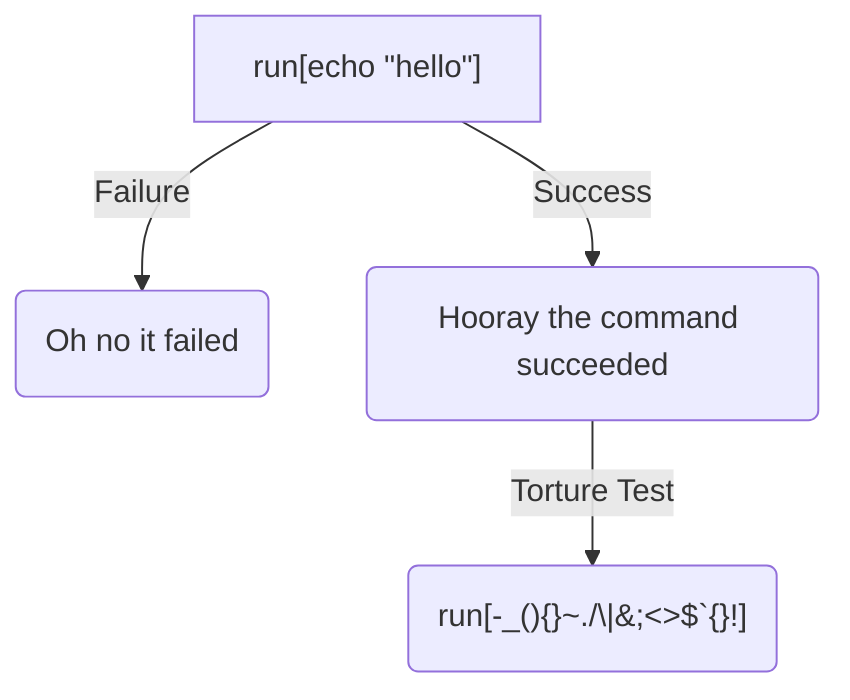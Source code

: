 flowchart TD
    id1--Failure-->id3(Oh no it failed)
    id1["run[echo #quot;hello#quot;]"]--Success-->id2(Hooray the command succeeded)
    id2--Torture Test-->id4("run[-_(){}~./\|&;<>$`{}!]")